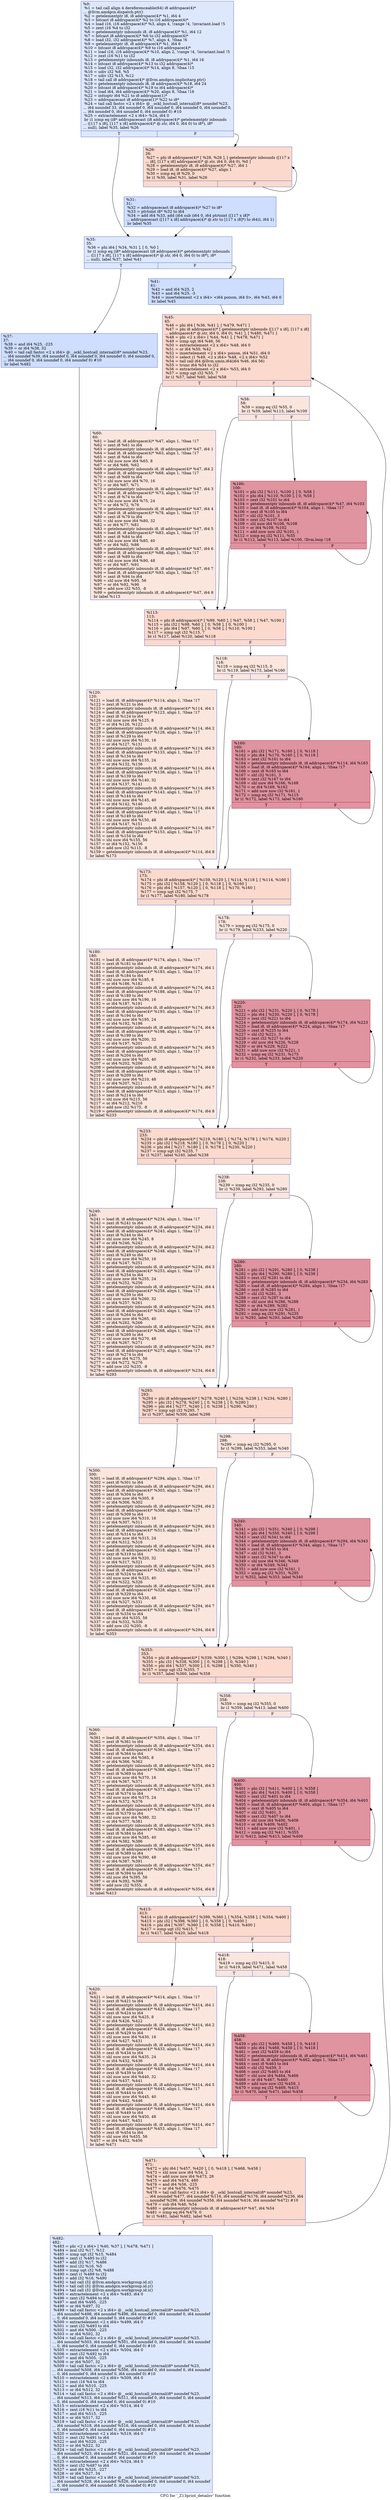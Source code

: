digraph "CFG for '_Z13print_detailsv' function" {
	label="CFG for '_Z13print_detailsv' function";

	Node0x5ed7120 [shape=record,color="#3d50c3ff", style=filled, fillcolor="#b2ccfb70",label="{%0:\l  %1 = tail call align 4 dereferenceable(64) i8 addrspace(4)*\l... @llvm.amdgcn.dispatch.ptr()\l  %2 = getelementptr i8, i8 addrspace(4)* %1, i64 4\l  %3 = bitcast i8 addrspace(4)* %2 to i16 addrspace(4)*\l  %4 = load i16, i16 addrspace(4)* %3, align 4, !range !4, !invariant.load !5\l  %5 = zext i16 %4 to i32\l  %6 = getelementptr inbounds i8, i8 addrspace(4)* %1, i64 12\l  %7 = bitcast i8 addrspace(4)* %6 to i32 addrspace(4)*\l  %8 = load i32, i32 addrspace(4)* %7, align 4, !tbaa !6\l  %9 = getelementptr i8, i8 addrspace(4)* %1, i64 6\l  %10 = bitcast i8 addrspace(4)* %9 to i16 addrspace(4)*\l  %11 = load i16, i16 addrspace(4)* %10, align 2, !range !4, !invariant.load !5\l  %12 = zext i16 %11 to i32\l  %13 = getelementptr inbounds i8, i8 addrspace(4)* %1, i64 16\l  %14 = bitcast i8 addrspace(4)* %13 to i32 addrspace(4)*\l  %15 = load i32, i32 addrspace(4)* %14, align 8, !tbaa !15\l  %16 = udiv i32 %8, %5\l  %17 = udiv i32 %15, %12\l  %18 = tail call i8 addrspace(4)* @llvm.amdgcn.implicitarg.ptr()\l  %19 = getelementptr inbounds i8, i8 addrspace(4)* %18, i64 24\l  %20 = bitcast i8 addrspace(4)* %19 to i64 addrspace(4)*\l  %21 = load i64, i64 addrspace(4)* %20, align 8, !tbaa !16\l  %22 = inttoptr i64 %21 to i8 addrspace(1)*\l  %23 = addrspacecast i8 addrspace(1)* %22 to i8*\l  %24 = tail call fastcc \<2 x i64\> @__ockl_hostcall_internal(i8* noundef %23,\l... i64 noundef 33, i64 noundef 0, i64 noundef 0, i64 noundef 0, i64 noundef 0,\l... i64 noundef 0, i64 noundef 0, i64 noundef 0) #10\l  %25 = extractelement \<2 x i64\> %24, i64 0\l  br i1 icmp eq (i8* addrspacecast (i8 addrspace(4)* getelementptr inbounds\l... ([117 x i8], [117 x i8] addrspace(4)* @.str, i64 0, i64 0) to i8*), i8*\l... null), label %35, label %26\l|{<s0>T|<s1>F}}"];
	Node0x5ed7120:s0 -> Node0x5edada0;
	Node0x5ed7120:s1 -> Node0x5edb790;
	Node0x5edb790 [shape=record,color="#3d50c3ff", style=filled, fillcolor="#f7ac8e70",label="{%26:\l26:                                               \l  %27 = phi i8 addrspace(4)* [ %28, %26 ], [ getelementptr inbounds ([117 x\l... i8], [117 x i8] addrspace(4)* @.str, i64 0, i64 0), %0 ]\l  %28 = getelementptr i8, i8 addrspace(4)* %27, i64 1\l  %29 = load i8, i8 addrspace(4)* %27, align 1\l  %30 = icmp eq i8 %29, 0\l  br i1 %30, label %31, label %26\l|{<s0>T|<s1>F}}"];
	Node0x5edb790:s0 -> Node0x5edbba0;
	Node0x5edb790:s1 -> Node0x5edb790;
	Node0x5edbba0 [shape=record,color="#3d50c3ff", style=filled, fillcolor="#93b5fe70",label="{%31:\l31:                                               \l  %32 = addrspacecast i8 addrspace(4)* %27 to i8*\l  %33 = ptrtoint i8* %32 to i64\l  %34 = add i64 %33, add (i64 sub (i64 0, i64 ptrtoint ([117 x i8]*\l... addrspacecast ([117 x i8] addrspace(4)* @.str to [117 x i8]*) to i64)), i64 1)\l  br label %35\l}"];
	Node0x5edbba0 -> Node0x5edada0;
	Node0x5edada0 [shape=record,color="#3d50c3ff", style=filled, fillcolor="#b2ccfb70",label="{%35:\l35:                                               \l  %36 = phi i64 [ %34, %31 ], [ 0, %0 ]\l  br i1 icmp eq (i8* addrspacecast (i8 addrspace(4)* getelementptr inbounds\l... ([117 x i8], [117 x i8] addrspace(4)* @.str, i64 0, i64 0) to i8*), i8*\l... null), label %37, label %41\l|{<s0>T|<s1>F}}"];
	Node0x5edada0:s0 -> Node0x5edc190;
	Node0x5edada0:s1 -> Node0x5edc1e0;
	Node0x5edc190 [shape=record,color="#3d50c3ff", style=filled, fillcolor="#93b5fe70",label="{%37:\l37:                                               \l  %38 = and i64 %25, -225\l  %39 = or i64 %38, 32\l  %40 = tail call fastcc \<2 x i64\> @__ockl_hostcall_internal(i8* noundef %23,\l... i64 noundef %39, i64 noundef 0, i64 noundef 0, i64 noundef 0, i64 noundef 0,\l... i64 noundef 0, i64 noundef 0, i64 noundef 0) #10\l  br label %482\l}"];
	Node0x5edc190 -> Node0x5edc440;
	Node0x5edc1e0 [shape=record,color="#3d50c3ff", style=filled, fillcolor="#93b5fe70",label="{%41:\l41:                                               \l  %42 = and i64 %25, 2\l  %43 = and i64 %25, -3\l  %44 = insertelement \<2 x i64\> \<i64 poison, i64 0\>, i64 %43, i64 0\l  br label %45\l}"];
	Node0x5edc1e0 -> Node0x5edcfe0;
	Node0x5edcfe0 [shape=record,color="#3d50c3ff", style=filled, fillcolor="#f7ac8e70",label="{%45:\l45:                                               \l  %46 = phi i64 [ %36, %41 ], [ %479, %471 ]\l  %47 = phi i8 addrspace(4)* [ getelementptr inbounds ([117 x i8], [117 x i8]\l... addrspace(4)* @.str, i64 0, i64 0), %41 ], [ %480, %471 ]\l  %48 = phi \<2 x i64\> [ %44, %41 ], [ %478, %471 ]\l  %49 = icmp ugt i64 %46, 56\l  %50 = extractelement \<2 x i64\> %48, i64 0\l  %51 = or i64 %50, %42\l  %52 = insertelement \<2 x i64\> poison, i64 %51, i64 0\l  %53 = select i1 %49, \<2 x i64\> %48, \<2 x i64\> %52\l  %54 = tail call i64 @llvm.umin.i64(i64 %46, i64 56)\l  %55 = trunc i64 %54 to i32\l  %56 = extractelement \<2 x i64\> %53, i64 0\l  %57 = icmp ugt i32 %55, 7\l  br i1 %57, label %60, label %58\l|{<s0>T|<s1>F}}"];
	Node0x5edcfe0:s0 -> Node0x5eddbc0;
	Node0x5edcfe0:s1 -> Node0x5eddc50;
	Node0x5eddc50 [shape=record,color="#3d50c3ff", style=filled, fillcolor="#f3c7b170",label="{%58:\l58:                                               \l  %59 = icmp eq i32 %55, 0\l  br i1 %59, label %113, label %100\l|{<s0>T|<s1>F}}"];
	Node0x5eddc50:s0 -> Node0x5edde50;
	Node0x5eddc50:s1 -> Node0x5eddea0;
	Node0x5eddbc0 [shape=record,color="#3d50c3ff", style=filled, fillcolor="#f3c7b170",label="{%60:\l60:                                               \l  %61 = load i8, i8 addrspace(4)* %47, align 1, !tbaa !17\l  %62 = zext i8 %61 to i64\l  %63 = getelementptr inbounds i8, i8 addrspace(4)* %47, i64 1\l  %64 = load i8, i8 addrspace(4)* %63, align 1, !tbaa !17\l  %65 = zext i8 %64 to i64\l  %66 = shl nuw nsw i64 %65, 8\l  %67 = or i64 %66, %62\l  %68 = getelementptr inbounds i8, i8 addrspace(4)* %47, i64 2\l  %69 = load i8, i8 addrspace(4)* %68, align 1, !tbaa !17\l  %70 = zext i8 %69 to i64\l  %71 = shl nuw nsw i64 %70, 16\l  %72 = or i64 %67, %71\l  %73 = getelementptr inbounds i8, i8 addrspace(4)* %47, i64 3\l  %74 = load i8, i8 addrspace(4)* %73, align 1, !tbaa !17\l  %75 = zext i8 %74 to i64\l  %76 = shl nuw nsw i64 %75, 24\l  %77 = or i64 %72, %76\l  %78 = getelementptr inbounds i8, i8 addrspace(4)* %47, i64 4\l  %79 = load i8, i8 addrspace(4)* %78, align 1, !tbaa !17\l  %80 = zext i8 %79 to i64\l  %81 = shl nuw nsw i64 %80, 32\l  %82 = or i64 %77, %81\l  %83 = getelementptr inbounds i8, i8 addrspace(4)* %47, i64 5\l  %84 = load i8, i8 addrspace(4)* %83, align 1, !tbaa !17\l  %85 = zext i8 %84 to i64\l  %86 = shl nuw nsw i64 %85, 40\l  %87 = or i64 %82, %86\l  %88 = getelementptr inbounds i8, i8 addrspace(4)* %47, i64 6\l  %89 = load i8, i8 addrspace(4)* %88, align 1, !tbaa !17\l  %90 = zext i8 %89 to i64\l  %91 = shl nuw nsw i64 %90, 48\l  %92 = or i64 %87, %91\l  %93 = getelementptr inbounds i8, i8 addrspace(4)* %47, i64 7\l  %94 = load i8, i8 addrspace(4)* %93, align 1, !tbaa !17\l  %95 = zext i8 %94 to i64\l  %96 = shl nuw i64 %95, 56\l  %97 = or i64 %92, %96\l  %98 = add nsw i32 %55, -8\l  %99 = getelementptr inbounds i8, i8 addrspace(4)* %47, i64 8\l  br label %113\l}"];
	Node0x5eddbc0 -> Node0x5edde50;
	Node0x5eddea0 [shape=record,color="#b70d28ff", style=filled, fillcolor="#b70d2870",label="{%100:\l100:                                              \l  %101 = phi i32 [ %111, %100 ], [ 0, %58 ]\l  %102 = phi i64 [ %110, %100 ], [ 0, %58 ]\l  %103 = zext i32 %101 to i64\l  %104 = getelementptr inbounds i8, i8 addrspace(4)* %47, i64 %103\l  %105 = load i8, i8 addrspace(4)* %104, align 1, !tbaa !17\l  %106 = zext i8 %105 to i64\l  %107 = shl i32 %101, 3\l  %108 = zext i32 %107 to i64\l  %109 = shl nuw i64 %106, %108\l  %110 = or i64 %109, %102\l  %111 = add nuw nsw i32 %101, 1\l  %112 = icmp eq i32 %111, %55\l  br i1 %112, label %113, label %100, !llvm.loop !18\l|{<s0>T|<s1>F}}"];
	Node0x5eddea0:s0 -> Node0x5edde50;
	Node0x5eddea0:s1 -> Node0x5eddea0;
	Node0x5edde50 [shape=record,color="#3d50c3ff", style=filled, fillcolor="#f7ac8e70",label="{%113:\l113:                                              \l  %114 = phi i8 addrspace(4)* [ %99, %60 ], [ %47, %58 ], [ %47, %100 ]\l  %115 = phi i32 [ %98, %60 ], [ 0, %58 ], [ 0, %100 ]\l  %116 = phi i64 [ %97, %60 ], [ 0, %58 ], [ %110, %100 ]\l  %117 = icmp ugt i32 %115, 7\l  br i1 %117, label %120, label %118\l|{<s0>T|<s1>F}}"];
	Node0x5edde50:s0 -> Node0x5ee0af0;
	Node0x5edde50:s1 -> Node0x5ee0b40;
	Node0x5ee0b40 [shape=record,color="#3d50c3ff", style=filled, fillcolor="#f3c7b170",label="{%118:\l118:                                              \l  %119 = icmp eq i32 %115, 0\l  br i1 %119, label %173, label %160\l|{<s0>T|<s1>F}}"];
	Node0x5ee0b40:s0 -> Node0x5ee0d10;
	Node0x5ee0b40:s1 -> Node0x5ee0d60;
	Node0x5ee0af0 [shape=record,color="#3d50c3ff", style=filled, fillcolor="#f3c7b170",label="{%120:\l120:                                              \l  %121 = load i8, i8 addrspace(4)* %114, align 1, !tbaa !17\l  %122 = zext i8 %121 to i64\l  %123 = getelementptr inbounds i8, i8 addrspace(4)* %114, i64 1\l  %124 = load i8, i8 addrspace(4)* %123, align 1, !tbaa !17\l  %125 = zext i8 %124 to i64\l  %126 = shl nuw nsw i64 %125, 8\l  %127 = or i64 %126, %122\l  %128 = getelementptr inbounds i8, i8 addrspace(4)* %114, i64 2\l  %129 = load i8, i8 addrspace(4)* %128, align 1, !tbaa !17\l  %130 = zext i8 %129 to i64\l  %131 = shl nuw nsw i64 %130, 16\l  %132 = or i64 %127, %131\l  %133 = getelementptr inbounds i8, i8 addrspace(4)* %114, i64 3\l  %134 = load i8, i8 addrspace(4)* %133, align 1, !tbaa !17\l  %135 = zext i8 %134 to i64\l  %136 = shl nuw nsw i64 %135, 24\l  %137 = or i64 %132, %136\l  %138 = getelementptr inbounds i8, i8 addrspace(4)* %114, i64 4\l  %139 = load i8, i8 addrspace(4)* %138, align 1, !tbaa !17\l  %140 = zext i8 %139 to i64\l  %141 = shl nuw nsw i64 %140, 32\l  %142 = or i64 %137, %141\l  %143 = getelementptr inbounds i8, i8 addrspace(4)* %114, i64 5\l  %144 = load i8, i8 addrspace(4)* %143, align 1, !tbaa !17\l  %145 = zext i8 %144 to i64\l  %146 = shl nuw nsw i64 %145, 40\l  %147 = or i64 %142, %146\l  %148 = getelementptr inbounds i8, i8 addrspace(4)* %114, i64 6\l  %149 = load i8, i8 addrspace(4)* %148, align 1, !tbaa !17\l  %150 = zext i8 %149 to i64\l  %151 = shl nuw nsw i64 %150, 48\l  %152 = or i64 %147, %151\l  %153 = getelementptr inbounds i8, i8 addrspace(4)* %114, i64 7\l  %154 = load i8, i8 addrspace(4)* %153, align 1, !tbaa !17\l  %155 = zext i8 %154 to i64\l  %156 = shl nuw i64 %155, 56\l  %157 = or i64 %152, %156\l  %158 = add nsw i32 %115, -8\l  %159 = getelementptr inbounds i8, i8 addrspace(4)* %114, i64 8\l  br label %173\l}"];
	Node0x5ee0af0 -> Node0x5ee0d10;
	Node0x5ee0d60 [shape=record,color="#b70d28ff", style=filled, fillcolor="#b70d2870",label="{%160:\l160:                                              \l  %161 = phi i32 [ %171, %160 ], [ 0, %118 ]\l  %162 = phi i64 [ %170, %160 ], [ 0, %118 ]\l  %163 = zext i32 %161 to i64\l  %164 = getelementptr inbounds i8, i8 addrspace(4)* %114, i64 %163\l  %165 = load i8, i8 addrspace(4)* %164, align 1, !tbaa !17\l  %166 = zext i8 %165 to i64\l  %167 = shl i32 %161, 3\l  %168 = zext i32 %167 to i64\l  %169 = shl nuw i64 %166, %168\l  %170 = or i64 %169, %162\l  %171 = add nuw nsw i32 %161, 1\l  %172 = icmp eq i32 %171, %115\l  br i1 %172, label %173, label %160\l|{<s0>T|<s1>F}}"];
	Node0x5ee0d60:s0 -> Node0x5ee0d10;
	Node0x5ee0d60:s1 -> Node0x5ee0d60;
	Node0x5ee0d10 [shape=record,color="#3d50c3ff", style=filled, fillcolor="#f7ac8e70",label="{%173:\l173:                                              \l  %174 = phi i8 addrspace(4)* [ %159, %120 ], [ %114, %118 ], [ %114, %160 ]\l  %175 = phi i32 [ %158, %120 ], [ 0, %118 ], [ 0, %160 ]\l  %176 = phi i64 [ %157, %120 ], [ 0, %118 ], [ %170, %160 ]\l  %177 = icmp ugt i32 %175, 7\l  br i1 %177, label %180, label %178\l|{<s0>T|<s1>F}}"];
	Node0x5ee0d10:s0 -> Node0x5ee3230;
	Node0x5ee0d10:s1 -> Node0x5ee3280;
	Node0x5ee3280 [shape=record,color="#3d50c3ff", style=filled, fillcolor="#f3c7b170",label="{%178:\l178:                                              \l  %179 = icmp eq i32 %175, 0\l  br i1 %179, label %233, label %220\l|{<s0>T|<s1>F}}"];
	Node0x5ee3280:s0 -> Node0x5ee3410;
	Node0x5ee3280:s1 -> Node0x5ee3460;
	Node0x5ee3230 [shape=record,color="#3d50c3ff", style=filled, fillcolor="#f3c7b170",label="{%180:\l180:                                              \l  %181 = load i8, i8 addrspace(4)* %174, align 1, !tbaa !17\l  %182 = zext i8 %181 to i64\l  %183 = getelementptr inbounds i8, i8 addrspace(4)* %174, i64 1\l  %184 = load i8, i8 addrspace(4)* %183, align 1, !tbaa !17\l  %185 = zext i8 %184 to i64\l  %186 = shl nuw nsw i64 %185, 8\l  %187 = or i64 %186, %182\l  %188 = getelementptr inbounds i8, i8 addrspace(4)* %174, i64 2\l  %189 = load i8, i8 addrspace(4)* %188, align 1, !tbaa !17\l  %190 = zext i8 %189 to i64\l  %191 = shl nuw nsw i64 %190, 16\l  %192 = or i64 %187, %191\l  %193 = getelementptr inbounds i8, i8 addrspace(4)* %174, i64 3\l  %194 = load i8, i8 addrspace(4)* %193, align 1, !tbaa !17\l  %195 = zext i8 %194 to i64\l  %196 = shl nuw nsw i64 %195, 24\l  %197 = or i64 %192, %196\l  %198 = getelementptr inbounds i8, i8 addrspace(4)* %174, i64 4\l  %199 = load i8, i8 addrspace(4)* %198, align 1, !tbaa !17\l  %200 = zext i8 %199 to i64\l  %201 = shl nuw nsw i64 %200, 32\l  %202 = or i64 %197, %201\l  %203 = getelementptr inbounds i8, i8 addrspace(4)* %174, i64 5\l  %204 = load i8, i8 addrspace(4)* %203, align 1, !tbaa !17\l  %205 = zext i8 %204 to i64\l  %206 = shl nuw nsw i64 %205, 40\l  %207 = or i64 %202, %206\l  %208 = getelementptr inbounds i8, i8 addrspace(4)* %174, i64 6\l  %209 = load i8, i8 addrspace(4)* %208, align 1, !tbaa !17\l  %210 = zext i8 %209 to i64\l  %211 = shl nuw nsw i64 %210, 48\l  %212 = or i64 %207, %211\l  %213 = getelementptr inbounds i8, i8 addrspace(4)* %174, i64 7\l  %214 = load i8, i8 addrspace(4)* %213, align 1, !tbaa !17\l  %215 = zext i8 %214 to i64\l  %216 = shl nuw i64 %215, 56\l  %217 = or i64 %212, %216\l  %218 = add nsw i32 %175, -8\l  %219 = getelementptr inbounds i8, i8 addrspace(4)* %174, i64 8\l  br label %233\l}"];
	Node0x5ee3230 -> Node0x5ee3410;
	Node0x5ee3460 [shape=record,color="#b70d28ff", style=filled, fillcolor="#b70d2870",label="{%220:\l220:                                              \l  %221 = phi i32 [ %231, %220 ], [ 0, %178 ]\l  %222 = phi i64 [ %230, %220 ], [ 0, %178 ]\l  %223 = zext i32 %221 to i64\l  %224 = getelementptr inbounds i8, i8 addrspace(4)* %174, i64 %223\l  %225 = load i8, i8 addrspace(4)* %224, align 1, !tbaa !17\l  %226 = zext i8 %225 to i64\l  %227 = shl i32 %221, 3\l  %228 = zext i32 %227 to i64\l  %229 = shl nuw i64 %226, %228\l  %230 = or i64 %229, %222\l  %231 = add nuw nsw i32 %221, 1\l  %232 = icmp eq i32 %231, %175\l  br i1 %232, label %233, label %220\l|{<s0>T|<s1>F}}"];
	Node0x5ee3460:s0 -> Node0x5ee3410;
	Node0x5ee3460:s1 -> Node0x5ee3460;
	Node0x5ee3410 [shape=record,color="#3d50c3ff", style=filled, fillcolor="#f7ac8e70",label="{%233:\l233:                                              \l  %234 = phi i8 addrspace(4)* [ %219, %180 ], [ %174, %178 ], [ %174, %220 ]\l  %235 = phi i32 [ %218, %180 ], [ 0, %178 ], [ 0, %220 ]\l  %236 = phi i64 [ %217, %180 ], [ 0, %178 ], [ %230, %220 ]\l  %237 = icmp ugt i32 %235, 7\l  br i1 %237, label %240, label %238\l|{<s0>T|<s1>F}}"];
	Node0x5ee3410:s0 -> Node0x5ee54b0;
	Node0x5ee3410:s1 -> Node0x5ee5500;
	Node0x5ee5500 [shape=record,color="#3d50c3ff", style=filled, fillcolor="#f3c7b170",label="{%238:\l238:                                              \l  %239 = icmp eq i32 %235, 0\l  br i1 %239, label %293, label %280\l|{<s0>T|<s1>F}}"];
	Node0x5ee5500:s0 -> Node0x5ee5690;
	Node0x5ee5500:s1 -> Node0x5ee56e0;
	Node0x5ee54b0 [shape=record,color="#3d50c3ff", style=filled, fillcolor="#f3c7b170",label="{%240:\l240:                                              \l  %241 = load i8, i8 addrspace(4)* %234, align 1, !tbaa !17\l  %242 = zext i8 %241 to i64\l  %243 = getelementptr inbounds i8, i8 addrspace(4)* %234, i64 1\l  %244 = load i8, i8 addrspace(4)* %243, align 1, !tbaa !17\l  %245 = zext i8 %244 to i64\l  %246 = shl nuw nsw i64 %245, 8\l  %247 = or i64 %246, %242\l  %248 = getelementptr inbounds i8, i8 addrspace(4)* %234, i64 2\l  %249 = load i8, i8 addrspace(4)* %248, align 1, !tbaa !17\l  %250 = zext i8 %249 to i64\l  %251 = shl nuw nsw i64 %250, 16\l  %252 = or i64 %247, %251\l  %253 = getelementptr inbounds i8, i8 addrspace(4)* %234, i64 3\l  %254 = load i8, i8 addrspace(4)* %253, align 1, !tbaa !17\l  %255 = zext i8 %254 to i64\l  %256 = shl nuw nsw i64 %255, 24\l  %257 = or i64 %252, %256\l  %258 = getelementptr inbounds i8, i8 addrspace(4)* %234, i64 4\l  %259 = load i8, i8 addrspace(4)* %258, align 1, !tbaa !17\l  %260 = zext i8 %259 to i64\l  %261 = shl nuw nsw i64 %260, 32\l  %262 = or i64 %257, %261\l  %263 = getelementptr inbounds i8, i8 addrspace(4)* %234, i64 5\l  %264 = load i8, i8 addrspace(4)* %263, align 1, !tbaa !17\l  %265 = zext i8 %264 to i64\l  %266 = shl nuw nsw i64 %265, 40\l  %267 = or i64 %262, %266\l  %268 = getelementptr inbounds i8, i8 addrspace(4)* %234, i64 6\l  %269 = load i8, i8 addrspace(4)* %268, align 1, !tbaa !17\l  %270 = zext i8 %269 to i64\l  %271 = shl nuw nsw i64 %270, 48\l  %272 = or i64 %267, %271\l  %273 = getelementptr inbounds i8, i8 addrspace(4)* %234, i64 7\l  %274 = load i8, i8 addrspace(4)* %273, align 1, !tbaa !17\l  %275 = zext i8 %274 to i64\l  %276 = shl nuw i64 %275, 56\l  %277 = or i64 %272, %276\l  %278 = add nsw i32 %235, -8\l  %279 = getelementptr inbounds i8, i8 addrspace(4)* %234, i64 8\l  br label %293\l}"];
	Node0x5ee54b0 -> Node0x5ee5690;
	Node0x5ee56e0 [shape=record,color="#b70d28ff", style=filled, fillcolor="#b70d2870",label="{%280:\l280:                                              \l  %281 = phi i32 [ %291, %280 ], [ 0, %238 ]\l  %282 = phi i64 [ %290, %280 ], [ 0, %238 ]\l  %283 = zext i32 %281 to i64\l  %284 = getelementptr inbounds i8, i8 addrspace(4)* %234, i64 %283\l  %285 = load i8, i8 addrspace(4)* %284, align 1, !tbaa !17\l  %286 = zext i8 %285 to i64\l  %287 = shl i32 %281, 3\l  %288 = zext i32 %287 to i64\l  %289 = shl nuw i64 %286, %288\l  %290 = or i64 %289, %282\l  %291 = add nuw nsw i32 %281, 1\l  %292 = icmp eq i32 %291, %235\l  br i1 %292, label %293, label %280\l|{<s0>T|<s1>F}}"];
	Node0x5ee56e0:s0 -> Node0x5ee5690;
	Node0x5ee56e0:s1 -> Node0x5ee56e0;
	Node0x5ee5690 [shape=record,color="#3d50c3ff", style=filled, fillcolor="#f7ac8e70",label="{%293:\l293:                                              \l  %294 = phi i8 addrspace(4)* [ %279, %240 ], [ %234, %238 ], [ %234, %280 ]\l  %295 = phi i32 [ %278, %240 ], [ 0, %238 ], [ 0, %280 ]\l  %296 = phi i64 [ %277, %240 ], [ 0, %238 ], [ %290, %280 ]\l  %297 = icmp ugt i32 %295, 7\l  br i1 %297, label %300, label %298\l|{<s0>T|<s1>F}}"];
	Node0x5ee5690:s0 -> Node0x5ee7f30;
	Node0x5ee5690:s1 -> Node0x5ee7f80;
	Node0x5ee7f80 [shape=record,color="#3d50c3ff", style=filled, fillcolor="#f3c7b170",label="{%298:\l298:                                              \l  %299 = icmp eq i32 %295, 0\l  br i1 %299, label %353, label %340\l|{<s0>T|<s1>F}}"];
	Node0x5ee7f80:s0 -> Node0x5ee8110;
	Node0x5ee7f80:s1 -> Node0x5ee8160;
	Node0x5ee7f30 [shape=record,color="#3d50c3ff", style=filled, fillcolor="#f3c7b170",label="{%300:\l300:                                              \l  %301 = load i8, i8 addrspace(4)* %294, align 1, !tbaa !17\l  %302 = zext i8 %301 to i64\l  %303 = getelementptr inbounds i8, i8 addrspace(4)* %294, i64 1\l  %304 = load i8, i8 addrspace(4)* %303, align 1, !tbaa !17\l  %305 = zext i8 %304 to i64\l  %306 = shl nuw nsw i64 %305, 8\l  %307 = or i64 %306, %302\l  %308 = getelementptr inbounds i8, i8 addrspace(4)* %294, i64 2\l  %309 = load i8, i8 addrspace(4)* %308, align 1, !tbaa !17\l  %310 = zext i8 %309 to i64\l  %311 = shl nuw nsw i64 %310, 16\l  %312 = or i64 %307, %311\l  %313 = getelementptr inbounds i8, i8 addrspace(4)* %294, i64 3\l  %314 = load i8, i8 addrspace(4)* %313, align 1, !tbaa !17\l  %315 = zext i8 %314 to i64\l  %316 = shl nuw nsw i64 %315, 24\l  %317 = or i64 %312, %316\l  %318 = getelementptr inbounds i8, i8 addrspace(4)* %294, i64 4\l  %319 = load i8, i8 addrspace(4)* %318, align 1, !tbaa !17\l  %320 = zext i8 %319 to i64\l  %321 = shl nuw nsw i64 %320, 32\l  %322 = or i64 %317, %321\l  %323 = getelementptr inbounds i8, i8 addrspace(4)* %294, i64 5\l  %324 = load i8, i8 addrspace(4)* %323, align 1, !tbaa !17\l  %325 = zext i8 %324 to i64\l  %326 = shl nuw nsw i64 %325, 40\l  %327 = or i64 %322, %326\l  %328 = getelementptr inbounds i8, i8 addrspace(4)* %294, i64 6\l  %329 = load i8, i8 addrspace(4)* %328, align 1, !tbaa !17\l  %330 = zext i8 %329 to i64\l  %331 = shl nuw nsw i64 %330, 48\l  %332 = or i64 %327, %331\l  %333 = getelementptr inbounds i8, i8 addrspace(4)* %294, i64 7\l  %334 = load i8, i8 addrspace(4)* %333, align 1, !tbaa !17\l  %335 = zext i8 %334 to i64\l  %336 = shl nuw i64 %335, 56\l  %337 = or i64 %332, %336\l  %338 = add nsw i32 %295, -8\l  %339 = getelementptr inbounds i8, i8 addrspace(4)* %294, i64 8\l  br label %353\l}"];
	Node0x5ee7f30 -> Node0x5ee8110;
	Node0x5ee8160 [shape=record,color="#b70d28ff", style=filled, fillcolor="#b70d2870",label="{%340:\l340:                                              \l  %341 = phi i32 [ %351, %340 ], [ 0, %298 ]\l  %342 = phi i64 [ %350, %340 ], [ 0, %298 ]\l  %343 = zext i32 %341 to i64\l  %344 = getelementptr inbounds i8, i8 addrspace(4)* %294, i64 %343\l  %345 = load i8, i8 addrspace(4)* %344, align 1, !tbaa !17\l  %346 = zext i8 %345 to i64\l  %347 = shl i32 %341, 3\l  %348 = zext i32 %347 to i64\l  %349 = shl nuw i64 %346, %348\l  %350 = or i64 %349, %342\l  %351 = add nuw nsw i32 %341, 1\l  %352 = icmp eq i32 %351, %295\l  br i1 %352, label %353, label %340\l|{<s0>T|<s1>F}}"];
	Node0x5ee8160:s0 -> Node0x5ee8110;
	Node0x5ee8160:s1 -> Node0x5ee8160;
	Node0x5ee8110 [shape=record,color="#3d50c3ff", style=filled, fillcolor="#f7ac8e70",label="{%353:\l353:                                              \l  %354 = phi i8 addrspace(4)* [ %339, %300 ], [ %294, %298 ], [ %294, %340 ]\l  %355 = phi i32 [ %338, %300 ], [ 0, %298 ], [ 0, %340 ]\l  %356 = phi i64 [ %337, %300 ], [ 0, %298 ], [ %350, %340 ]\l  %357 = icmp ugt i32 %355, 7\l  br i1 %357, label %360, label %358\l|{<s0>T|<s1>F}}"];
	Node0x5ee8110:s0 -> Node0x5eeabc0;
	Node0x5ee8110:s1 -> Node0x5eeac10;
	Node0x5eeac10 [shape=record,color="#3d50c3ff", style=filled, fillcolor="#f3c7b170",label="{%358:\l358:                                              \l  %359 = icmp eq i32 %355, 0\l  br i1 %359, label %413, label %400\l|{<s0>T|<s1>F}}"];
	Node0x5eeac10:s0 -> Node0x5eeada0;
	Node0x5eeac10:s1 -> Node0x5eeadf0;
	Node0x5eeabc0 [shape=record,color="#3d50c3ff", style=filled, fillcolor="#f3c7b170",label="{%360:\l360:                                              \l  %361 = load i8, i8 addrspace(4)* %354, align 1, !tbaa !17\l  %362 = zext i8 %361 to i64\l  %363 = getelementptr inbounds i8, i8 addrspace(4)* %354, i64 1\l  %364 = load i8, i8 addrspace(4)* %363, align 1, !tbaa !17\l  %365 = zext i8 %364 to i64\l  %366 = shl nuw nsw i64 %365, 8\l  %367 = or i64 %366, %362\l  %368 = getelementptr inbounds i8, i8 addrspace(4)* %354, i64 2\l  %369 = load i8, i8 addrspace(4)* %368, align 1, !tbaa !17\l  %370 = zext i8 %369 to i64\l  %371 = shl nuw nsw i64 %370, 16\l  %372 = or i64 %367, %371\l  %373 = getelementptr inbounds i8, i8 addrspace(4)* %354, i64 3\l  %374 = load i8, i8 addrspace(4)* %373, align 1, !tbaa !17\l  %375 = zext i8 %374 to i64\l  %376 = shl nuw nsw i64 %375, 24\l  %377 = or i64 %372, %376\l  %378 = getelementptr inbounds i8, i8 addrspace(4)* %354, i64 4\l  %379 = load i8, i8 addrspace(4)* %378, align 1, !tbaa !17\l  %380 = zext i8 %379 to i64\l  %381 = shl nuw nsw i64 %380, 32\l  %382 = or i64 %377, %381\l  %383 = getelementptr inbounds i8, i8 addrspace(4)* %354, i64 5\l  %384 = load i8, i8 addrspace(4)* %383, align 1, !tbaa !17\l  %385 = zext i8 %384 to i64\l  %386 = shl nuw nsw i64 %385, 40\l  %387 = or i64 %382, %386\l  %388 = getelementptr inbounds i8, i8 addrspace(4)* %354, i64 6\l  %389 = load i8, i8 addrspace(4)* %388, align 1, !tbaa !17\l  %390 = zext i8 %389 to i64\l  %391 = shl nuw nsw i64 %390, 48\l  %392 = or i64 %387, %391\l  %393 = getelementptr inbounds i8, i8 addrspace(4)* %354, i64 7\l  %394 = load i8, i8 addrspace(4)* %393, align 1, !tbaa !17\l  %395 = zext i8 %394 to i64\l  %396 = shl nuw i64 %395, 56\l  %397 = or i64 %392, %396\l  %398 = add nsw i32 %355, -8\l  %399 = getelementptr inbounds i8, i8 addrspace(4)* %354, i64 8\l  br label %413\l}"];
	Node0x5eeabc0 -> Node0x5eeada0;
	Node0x5eeadf0 [shape=record,color="#b70d28ff", style=filled, fillcolor="#b70d2870",label="{%400:\l400:                                              \l  %401 = phi i32 [ %411, %400 ], [ 0, %358 ]\l  %402 = phi i64 [ %410, %400 ], [ 0, %358 ]\l  %403 = zext i32 %401 to i64\l  %404 = getelementptr inbounds i8, i8 addrspace(4)* %354, i64 %403\l  %405 = load i8, i8 addrspace(4)* %404, align 1, !tbaa !17\l  %406 = zext i8 %405 to i64\l  %407 = shl i32 %401, 3\l  %408 = zext i32 %407 to i64\l  %409 = shl nuw i64 %406, %408\l  %410 = or i64 %409, %402\l  %411 = add nuw nsw i32 %401, 1\l  %412 = icmp eq i32 %411, %355\l  br i1 %412, label %413, label %400\l|{<s0>T|<s1>F}}"];
	Node0x5eeadf0:s0 -> Node0x5eeada0;
	Node0x5eeadf0:s1 -> Node0x5eeadf0;
	Node0x5eeada0 [shape=record,color="#3d50c3ff", style=filled, fillcolor="#f7ac8e70",label="{%413:\l413:                                              \l  %414 = phi i8 addrspace(4)* [ %399, %360 ], [ %354, %358 ], [ %354, %400 ]\l  %415 = phi i32 [ %398, %360 ], [ 0, %358 ], [ 0, %400 ]\l  %416 = phi i64 [ %397, %360 ], [ 0, %358 ], [ %410, %400 ]\l  %417 = icmp ugt i32 %415, 7\l  br i1 %417, label %420, label %418\l|{<s0>T|<s1>F}}"];
	Node0x5eeada0:s0 -> Node0x5eed420;
	Node0x5eeada0:s1 -> Node0x5eed470;
	Node0x5eed470 [shape=record,color="#3d50c3ff", style=filled, fillcolor="#f3c7b170",label="{%418:\l418:                                              \l  %419 = icmp eq i32 %415, 0\l  br i1 %419, label %471, label %458\l|{<s0>T|<s1>F}}"];
	Node0x5eed470:s0 -> Node0x5edd0d0;
	Node0x5eed470:s1 -> Node0x5eed600;
	Node0x5eed420 [shape=record,color="#3d50c3ff", style=filled, fillcolor="#f3c7b170",label="{%420:\l420:                                              \l  %421 = load i8, i8 addrspace(4)* %414, align 1, !tbaa !17\l  %422 = zext i8 %421 to i64\l  %423 = getelementptr inbounds i8, i8 addrspace(4)* %414, i64 1\l  %424 = load i8, i8 addrspace(4)* %423, align 1, !tbaa !17\l  %425 = zext i8 %424 to i64\l  %426 = shl nuw nsw i64 %425, 8\l  %427 = or i64 %426, %422\l  %428 = getelementptr inbounds i8, i8 addrspace(4)* %414, i64 2\l  %429 = load i8, i8 addrspace(4)* %428, align 1, !tbaa !17\l  %430 = zext i8 %429 to i64\l  %431 = shl nuw nsw i64 %430, 16\l  %432 = or i64 %427, %431\l  %433 = getelementptr inbounds i8, i8 addrspace(4)* %414, i64 3\l  %434 = load i8, i8 addrspace(4)* %433, align 1, !tbaa !17\l  %435 = zext i8 %434 to i64\l  %436 = shl nuw nsw i64 %435, 24\l  %437 = or i64 %432, %436\l  %438 = getelementptr inbounds i8, i8 addrspace(4)* %414, i64 4\l  %439 = load i8, i8 addrspace(4)* %438, align 1, !tbaa !17\l  %440 = zext i8 %439 to i64\l  %441 = shl nuw nsw i64 %440, 32\l  %442 = or i64 %437, %441\l  %443 = getelementptr inbounds i8, i8 addrspace(4)* %414, i64 5\l  %444 = load i8, i8 addrspace(4)* %443, align 1, !tbaa !17\l  %445 = zext i8 %444 to i64\l  %446 = shl nuw nsw i64 %445, 40\l  %447 = or i64 %442, %446\l  %448 = getelementptr inbounds i8, i8 addrspace(4)* %414, i64 6\l  %449 = load i8, i8 addrspace(4)* %448, align 1, !tbaa !17\l  %450 = zext i8 %449 to i64\l  %451 = shl nuw nsw i64 %450, 48\l  %452 = or i64 %447, %451\l  %453 = getelementptr inbounds i8, i8 addrspace(4)* %414, i64 7\l  %454 = load i8, i8 addrspace(4)* %453, align 1, !tbaa !17\l  %455 = zext i8 %454 to i64\l  %456 = shl nuw i64 %455, 56\l  %457 = or i64 %452, %456\l  br label %471\l}"];
	Node0x5eed420 -> Node0x5edd0d0;
	Node0x5eed600 [shape=record,color="#b70d28ff", style=filled, fillcolor="#b70d2870",label="{%458:\l458:                                              \l  %459 = phi i32 [ %469, %458 ], [ 0, %418 ]\l  %460 = phi i64 [ %468, %458 ], [ 0, %418 ]\l  %461 = zext i32 %459 to i64\l  %462 = getelementptr inbounds i8, i8 addrspace(4)* %414, i64 %461\l  %463 = load i8, i8 addrspace(4)* %462, align 1, !tbaa !17\l  %464 = zext i8 %463 to i64\l  %465 = shl i32 %459, 3\l  %466 = zext i32 %465 to i64\l  %467 = shl nuw i64 %464, %466\l  %468 = or i64 %467, %460\l  %469 = add nuw nsw i32 %459, 1\l  %470 = icmp eq i32 %469, %415\l  br i1 %470, label %471, label %458\l|{<s0>T|<s1>F}}"];
	Node0x5eed600:s0 -> Node0x5edd0d0;
	Node0x5eed600:s1 -> Node0x5eed600;
	Node0x5edd0d0 [shape=record,color="#3d50c3ff", style=filled, fillcolor="#f7ac8e70",label="{%471:\l471:                                              \l  %472 = phi i64 [ %457, %420 ], [ 0, %418 ], [ %468, %458 ]\l  %473 = shl nuw nsw i64 %54, 2\l  %474 = add nuw nsw i64 %473, 28\l  %475 = and i64 %474, 480\l  %476 = and i64 %56, -225\l  %477 = or i64 %476, %475\l  %478 = tail call fastcc \<2 x i64\> @__ockl_hostcall_internal(i8* noundef %23,\l... i64 noundef %477, i64 noundef %116, i64 noundef %176, i64 noundef %236, i64\l... noundef %296, i64 noundef %356, i64 noundef %416, i64 noundef %472) #10\l  %479 = sub i64 %46, %54\l  %480 = getelementptr inbounds i8, i8 addrspace(4)* %47, i64 %54\l  %481 = icmp eq i64 %479, 0\l  br i1 %481, label %482, label %45\l|{<s0>T|<s1>F}}"];
	Node0x5edd0d0:s0 -> Node0x5edc440;
	Node0x5edd0d0:s1 -> Node0x5edcfe0;
	Node0x5edc440 [shape=record,color="#3d50c3ff", style=filled, fillcolor="#b2ccfb70",label="{%482:\l482:                                              \l  %483 = phi \<2 x i64\> [ %40, %37 ], [ %478, %471 ]\l  %484 = mul i32 %17, %12\l  %485 = icmp ugt i32 %15, %484\l  %486 = zext i1 %485 to i32\l  %487 = add i32 %17, %486\l  %488 = mul i32 %16, %5\l  %489 = icmp ugt i32 %8, %488\l  %490 = zext i1 %489 to i32\l  %491 = add i32 %16, %490\l  %492 = tail call i32 @llvm.amdgcn.workgroup.id.z()\l  %493 = tail call i32 @llvm.amdgcn.workgroup.id.y()\l  %494 = tail call i32 @llvm.amdgcn.workgroup.id.x()\l  %495 = extractelement \<2 x i64\> %483, i64 0\l  %496 = zext i32 %494 to i64\l  %497 = and i64 %495, -225\l  %498 = or i64 %497, 32\l  %499 = tail call fastcc \<2 x i64\> @__ockl_hostcall_internal(i8* noundef %23,\l... i64 noundef %498, i64 noundef %496, i64 noundef 0, i64 noundef 0, i64 noundef\l... 0, i64 noundef 0, i64 noundef 0, i64 noundef 0) #10\l  %500 = extractelement \<2 x i64\> %499, i64 0\l  %501 = zext i32 %493 to i64\l  %502 = and i64 %500, -225\l  %503 = or i64 %502, 32\l  %504 = tail call fastcc \<2 x i64\> @__ockl_hostcall_internal(i8* noundef %23,\l... i64 noundef %503, i64 noundef %501, i64 noundef 0, i64 noundef 0, i64 noundef\l... 0, i64 noundef 0, i64 noundef 0, i64 noundef 0) #10\l  %505 = extractelement \<2 x i64\> %504, i64 0\l  %506 = zext i32 %492 to i64\l  %507 = and i64 %505, -225\l  %508 = or i64 %507, 32\l  %509 = tail call fastcc \<2 x i64\> @__ockl_hostcall_internal(i8* noundef %23,\l... i64 noundef %508, i64 noundef %506, i64 noundef 0, i64 noundef 0, i64 noundef\l... 0, i64 noundef 0, i64 noundef 0, i64 noundef 0) #10\l  %510 = extractelement \<2 x i64\> %509, i64 0\l  %511 = zext i16 %4 to i64\l  %512 = and i64 %510, -225\l  %513 = or i64 %512, 32\l  %514 = tail call fastcc \<2 x i64\> @__ockl_hostcall_internal(i8* noundef %23,\l... i64 noundef %513, i64 noundef %511, i64 noundef 0, i64 noundef 0, i64 noundef\l... 0, i64 noundef 0, i64 noundef 0, i64 noundef 0) #10\l  %515 = extractelement \<2 x i64\> %514, i64 0\l  %516 = zext i16 %11 to i64\l  %517 = and i64 %515, -225\l  %518 = or i64 %517, 32\l  %519 = tail call fastcc \<2 x i64\> @__ockl_hostcall_internal(i8* noundef %23,\l... i64 noundef %518, i64 noundef %516, i64 noundef 0, i64 noundef 0, i64 noundef\l... 0, i64 noundef 0, i64 noundef 0, i64 noundef 0) #10\l  %520 = extractelement \<2 x i64\> %519, i64 0\l  %521 = zext i32 %491 to i64\l  %522 = and i64 %520, -225\l  %523 = or i64 %522, 32\l  %524 = tail call fastcc \<2 x i64\> @__ockl_hostcall_internal(i8* noundef %23,\l... i64 noundef %523, i64 noundef %521, i64 noundef 0, i64 noundef 0, i64 noundef\l... 0, i64 noundef 0, i64 noundef 0, i64 noundef 0) #10\l  %525 = extractelement \<2 x i64\> %524, i64 0\l  %526 = zext i32 %487 to i64\l  %527 = and i64 %525, -227\l  %528 = or i64 %527, 34\l  %529 = tail call fastcc \<2 x i64\> @__ockl_hostcall_internal(i8* noundef %23,\l... i64 noundef %528, i64 noundef %526, i64 noundef 0, i64 noundef 0, i64 noundef\l... 0, i64 noundef 0, i64 noundef 0, i64 noundef 0) #10\l  ret void\l}"];
}

